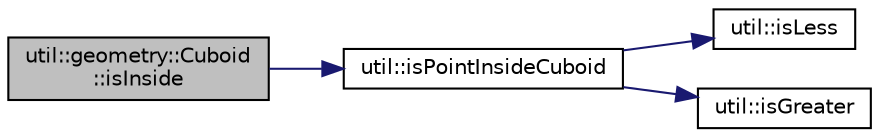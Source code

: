digraph "util::geometry::Cuboid::isInside"
{
  edge [fontname="Helvetica",fontsize="10",labelfontname="Helvetica",labelfontsize="10"];
  node [fontname="Helvetica",fontsize="10",shape=record];
  rankdir="LR";
  Node34 [label="util::geometry::Cuboid\l::isInside",height=0.2,width=0.4,color="black", fillcolor="grey75", style="filled", fontcolor="black"];
  Node34 -> Node35 [color="midnightblue",fontsize="10",style="solid",fontname="Helvetica"];
  Node35 [label="util::isPointInsideCuboid",height=0.2,width=0.4,color="black", fillcolor="white", style="filled",URL="$namespaceutil.html#a42dd772fb8717bc7596aa3c45b6cbed0",tooltip="Checks if point is inside a cuboid. "];
  Node35 -> Node36 [color="midnightblue",fontsize="10",style="solid",fontname="Helvetica"];
  Node36 [label="util::isLess",height=0.2,width=0.4,color="black", fillcolor="white", style="filled",URL="$namespaceutil.html#a868a26599b6b844d08d30063ac898319",tooltip="Returns true if a < b. "];
  Node35 -> Node37 [color="midnightblue",fontsize="10",style="solid",fontname="Helvetica"];
  Node37 [label="util::isGreater",height=0.2,width=0.4,color="black", fillcolor="white", style="filled",URL="$namespaceutil.html#a227b5f8acbd7a403a033663c8893d631",tooltip="Returns true if a > b. "];
}
